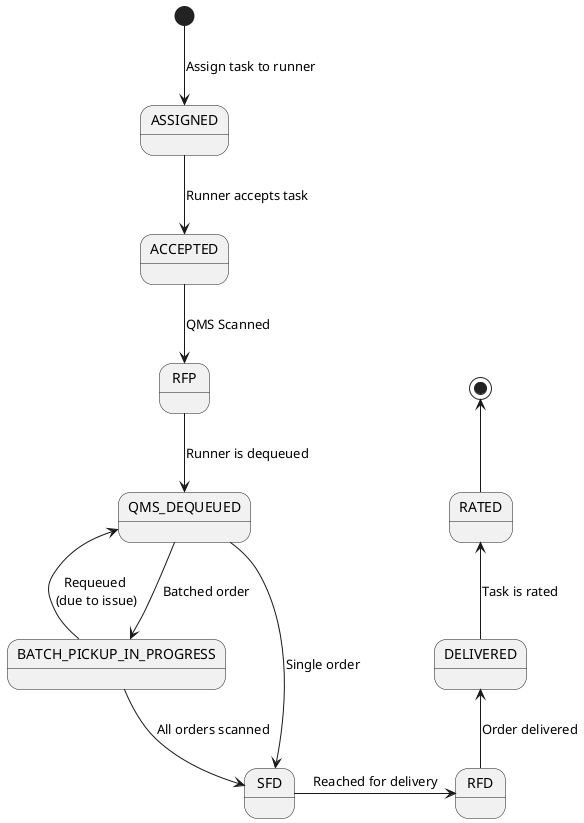 @startuml
[*] --> ASSIGNED: Assign task to runner
ASSIGNED --> ACCEPTED: Runner accepts task
ACCEPTED --> RFP: QMS Scanned
RFP --> QMS_DEQUEUED: Runner is dequeued
QMS_DEQUEUED --> BATCH_PICKUP_IN_PROGRESS: Batched order
QMS_DEQUEUED --> SFD: Single order
BATCH_PICKUP_IN_PROGRESS --> SFD: All orders scanned
BATCH_PICKUP_IN_PROGRESS --> QMS_DEQUEUED: Requeued \n(due to issue)
SFD -> RFD: Reached for delivery
RFD -up-> DELIVERED: Order delivered
DELIVERED -up-> RATED: Task is rated
RATED -up-> [*]
@enduml